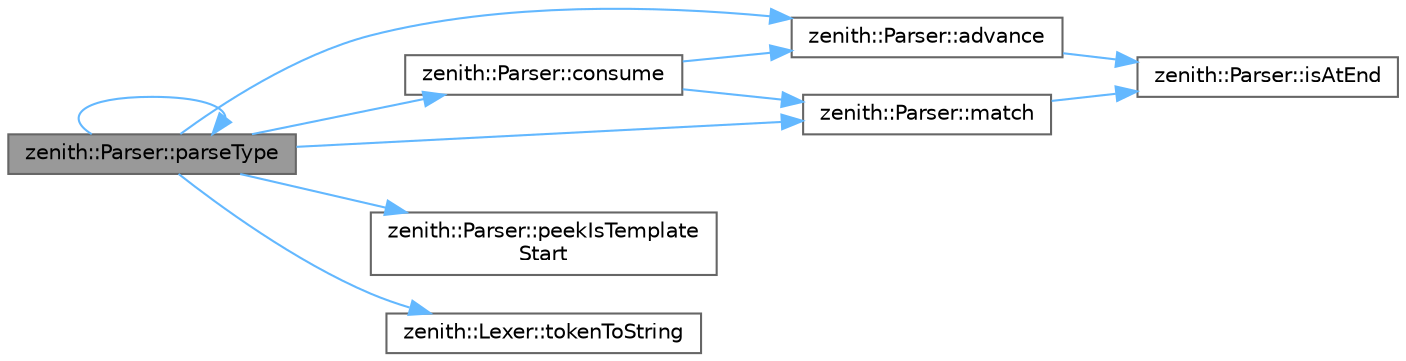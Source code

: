 digraph "zenith::Parser::parseType"
{
 // LATEX_PDF_SIZE
  bgcolor="transparent";
  edge [fontname=Helvetica,fontsize=10,labelfontname=Helvetica,labelfontsize=10];
  node [fontname=Helvetica,fontsize=10,shape=box,height=0.2,width=0.4];
  rankdir="LR";
  Node1 [id="Node000001",label="zenith::Parser::parseType",height=0.2,width=0.4,color="gray40", fillcolor="grey60", style="filled", fontcolor="black",tooltip=" "];
  Node1 -> Node2 [id="edge1_Node000001_Node000002",color="steelblue1",style="solid",tooltip=" "];
  Node2 [id="Node000002",label="zenith::Parser::advance",height=0.2,width=0.4,color="grey40", fillcolor="white", style="filled",URL="$classzenith_1_1_parser.html#a9639927866a398781d4c1d205da431d8",tooltip=" "];
  Node2 -> Node3 [id="edge2_Node000002_Node000003",color="steelblue1",style="solid",tooltip=" "];
  Node3 [id="Node000003",label="zenith::Parser::isAtEnd",height=0.2,width=0.4,color="grey40", fillcolor="white", style="filled",URL="$classzenith_1_1_parser.html#a7fa9d1e2197db94168ba4e2c4fd98ad1",tooltip=" "];
  Node1 -> Node4 [id="edge3_Node000001_Node000004",color="steelblue1",style="solid",tooltip=" "];
  Node4 [id="Node000004",label="zenith::Parser::consume",height=0.2,width=0.4,color="grey40", fillcolor="white", style="filled",URL="$classzenith_1_1_parser.html#a729f5bdd53b7be97e8f5f3fb28f64249",tooltip=" "];
  Node4 -> Node2 [id="edge4_Node000004_Node000002",color="steelblue1",style="solid",tooltip=" "];
  Node4 -> Node5 [id="edge5_Node000004_Node000005",color="steelblue1",style="solid",tooltip=" "];
  Node5 [id="Node000005",label="zenith::Parser::match",height=0.2,width=0.4,color="grey40", fillcolor="white", style="filled",URL="$classzenith_1_1_parser.html#a6a8b25ba2a7a7f371a02b1419121e8cb",tooltip=" "];
  Node5 -> Node3 [id="edge6_Node000005_Node000003",color="steelblue1",style="solid",tooltip=" "];
  Node1 -> Node5 [id="edge7_Node000001_Node000005",color="steelblue1",style="solid",tooltip=" "];
  Node1 -> Node1 [id="edge8_Node000001_Node000001",color="steelblue1",style="solid",tooltip=" "];
  Node1 -> Node6 [id="edge9_Node000001_Node000006",color="steelblue1",style="solid",tooltip=" "];
  Node6 [id="Node000006",label="zenith::Parser::peekIsTemplate\lStart",height=0.2,width=0.4,color="grey40", fillcolor="white", style="filled",URL="$classzenith_1_1_parser.html#adc6473d2aff0043321f35dfdf132f618",tooltip=" "];
  Node1 -> Node7 [id="edge10_Node000001_Node000007",color="steelblue1",style="solid",tooltip=" "];
  Node7 [id="Node000007",label="zenith::Lexer::tokenToString",height=0.2,width=0.4,color="grey40", fillcolor="white", style="filled",URL="$classzenith_1_1_lexer.html#a7265d90eb9fdc3d46aacdcf2a7e84a23",tooltip=" "];
}
